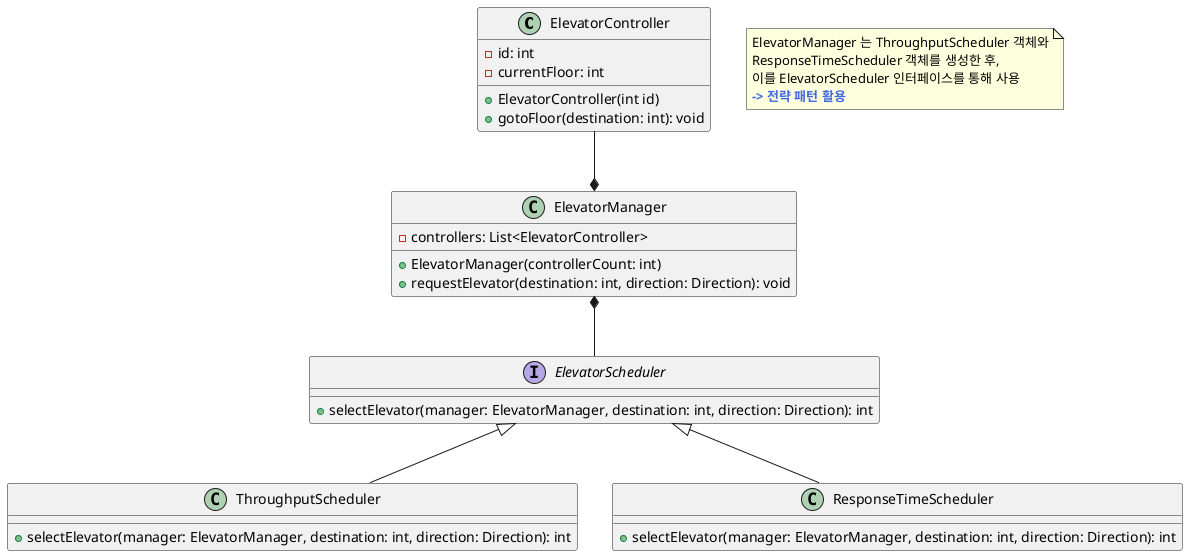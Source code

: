 @startuml
class ElevatorController {
  -id: int
  -currentFloor: int

  +ElevatorController(int id)
  +gotoFloor(destination: int): void
}

class ElevatorManager {
  -controllers: List<ElevatorController>

  +ElevatorManager(controllerCount: int)
  +requestElevator(destination: int, direction: Direction): void
}

interface ElevatorScheduler {
  +selectElevator(manager: ElevatorManager, destination: int, direction: Direction): int
}

class ThroughputScheduler {
  +selectElevator(manager: ElevatorManager, destination: int, direction: Direction): int
}

class ResponseTimeScheduler {
  +selectElevator(manager: ElevatorManager, destination: int, direction: Direction): int
}

ElevatorController --* ElevatorManager
ElevatorManager *-- ElevatorScheduler
ElevatorScheduler <|-- ThroughputScheduler
ElevatorScheduler <|-- ResponseTimeScheduler

note as n1
  ElevatorManager 는 ThroughputScheduler 객체와
  ResponseTimeScheduler 객체를 생성한 후,
  이를 ElevatorScheduler 인터페이스를 통해 사용
  <b><color:royalBlue>-> 전략 패턴 활용</color>
end note
@enduml